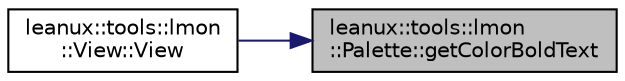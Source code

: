 digraph "leanux::tools::lmon::Palette::getColorBoldText"
{
 // LATEX_PDF_SIZE
  bgcolor="transparent";
  edge [fontname="Helvetica",fontsize="10",labelfontname="Helvetica",labelfontsize="10"];
  node [fontname="Helvetica",fontsize="10",shape=record];
  rankdir="RL";
  Node1 [label="leanux::tools::lmon\l::Palette::getColorBoldText",height=0.2,width=0.4,color="black", fillcolor="grey75", style="filled", fontcolor="black",tooltip="get bold text color."];
  Node1 -> Node2 [dir="back",color="midnightblue",fontsize="10",style="solid",fontname="Helvetica"];
  Node2 [label="leanux::tools::lmon\l::View::View",height=0.2,width=0.4,color="black",URL="$classleanux_1_1tools_1_1lmon_1_1View.html#a1d79fb91685ffcecf4d9fe9cbdd01700",tooltip="The constructor specifies location and size of the View on the Screen."];
}
